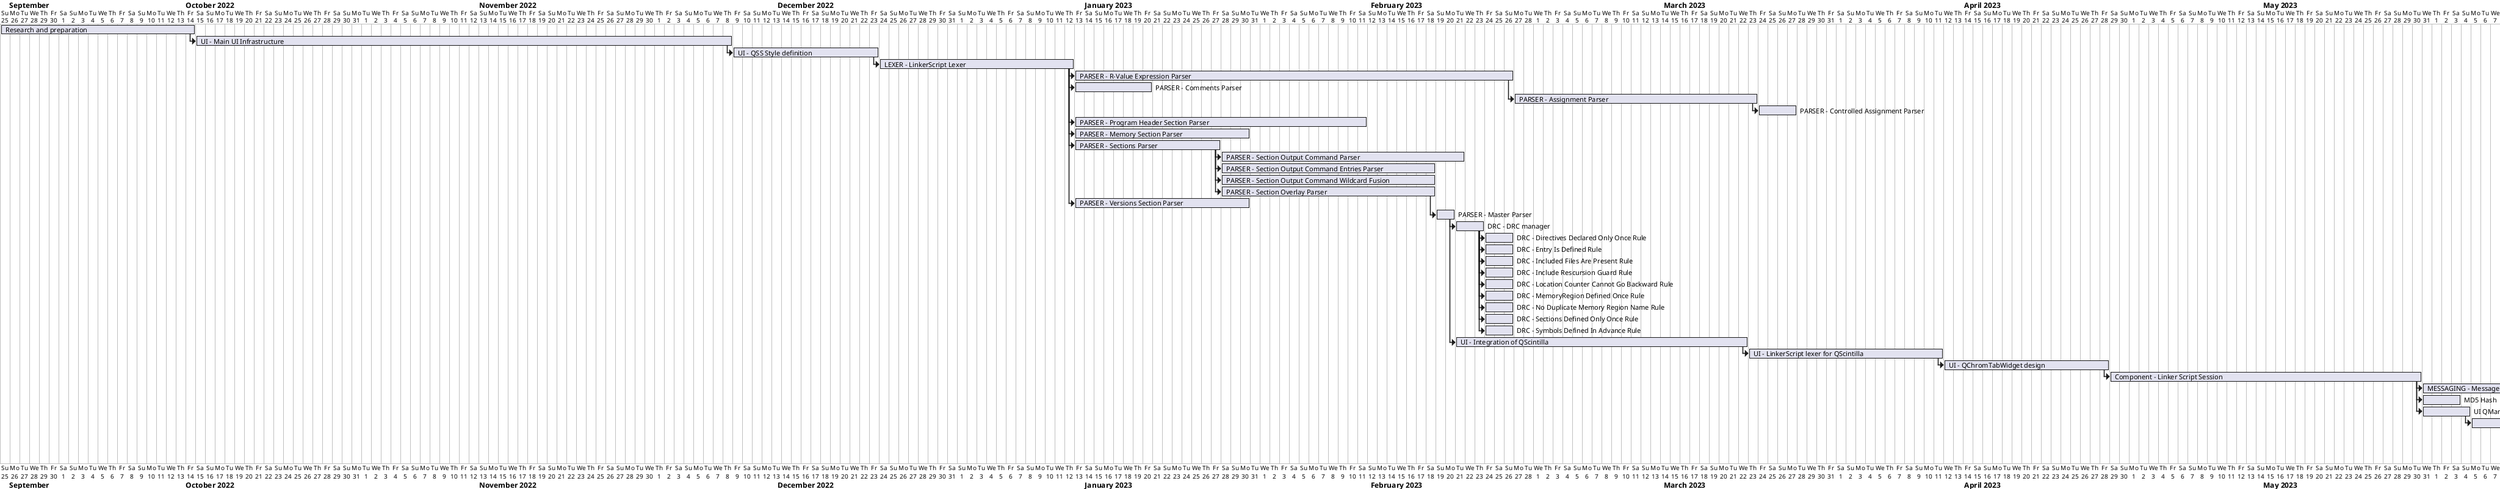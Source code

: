 @startgantt VisualLinkerScript Timeline

Project starts 2022-09-25
[ Research and preparation] requires 20 days

[ UI - Main UI Infrastructure] requires 55 days
[ UI - Main UI Infrastructure] starts at [ Research and preparation]'s end

[ UI - QSS Style definition] requires 15 days
[ UI - QSS Style definition] starts at [ UI - Main UI Infrastructure]'s end

[ LEXER - LinkerScript Lexer] requires 20 days
[ LEXER - LinkerScript Lexer] starts at [ UI - QSS Style definition]'s end

[ PARSER - R-Value Expression Parser] requires 45 days
[ PARSER - R-Value Expression Parser] starts at [ LEXER - LinkerScript Lexer]'s end
[ PARSER - Comments Parser] requires 8 days
[ PARSER - Comments Parser] starts at [ LEXER - LinkerScript Lexer]'s end

 
[ PARSER - Assignment Parser] requires 25 days
[ PARSER - Assignment Parser] starts at [ PARSER - R-Value Expression Parser]'s end
[ PARSER - Controlled Assignment Parser] requires 4 days
[ PARSER - Controlled Assignment Parser] starts at [ PARSER - Assignment Parser]'s end
[ PARSER - Program Header Section Parser] requires 30 days
[ PARSER - Program Header Section Parser] starts at [ LEXER - LinkerScript Lexer]'s end
[ PARSER - Memory Section Parser] requires 18 days
[ PARSER - Memory Section Parser] starts at [ LEXER - LinkerScript Lexer]'s end
[ PARSER - Sections Parser] requires 15 days
[ PARSER - Sections Parser] starts at [ LEXER - LinkerScript Lexer]'s end
[ PARSER - Section Output Command Parser] requires 25 days
[ PARSER - Section Output Command Parser] starts at [ PARSER - Sections Parser]'s end
[ PARSER - Section Output Command Entries Parser] requires 22 days
[ PARSER - Section Output Command Entries Parser] starts at [ PARSER - Sections Parser]'s end
[ PARSER - Section Output Command Wildcard Fusion] requires 22 days
[ PARSER - Section Output Command Wildcard Fusion] starts at [ PARSER - Sections Parser]'s end
[ PARSER - Section Overlay Parser] requires 22 days
[ PARSER - Section Overlay Parser] starts at [ PARSER - Sections Parser]'s end
[ PARSER - Versions Section Parser] requires 18 days
[ PARSER - Versions Section Parser] starts at [ LEXER - LinkerScript Lexer]'s end
[ PARSER - Master Parser] requires 2 days 
[ PARSER - Master Parser] starts at [ PARSER - Section Overlay Parser]'s end
 

[ DRC - DRC manager] requires 3 days
[ DRC - DRC manager] starts at [ PARSER - Master Parser]'s end
[ DRC - Directives Declared Only Once Rule] requires 3 days
[ DRC - Directives Declared Only Once Rule] starts at [ DRC - DRC manager]'s end
[ DRC - Entry Is Defined Rule] requires 3 days
[ DRC - Entry Is Defined Rule] starts at [ DRC - DRC manager]'s end
[ DRC - Included Files Are Present Rule] requires 3 days
[ DRC - Included Files Are Present Rule] starts at [ DRC - DRC manager]'s end
[ DRC - Include Rescursion Guard Rule] requires 3 days
[ DRC - Include Rescursion Guard Rule] starts at [ DRC - DRC manager]'s end
[ DRC - Location Counter Cannot Go Backward Rule] requires 3 days
[ DRC - Location Counter Cannot Go Backward Rule] starts at [ DRC - DRC manager]'s end
[ DRC - MemoryRegion Defined Once Rule] requires 3 days
[ DRC - MemoryRegion Defined Once Rule] starts at [ DRC - DRC manager]'s end
[ DRC - No Duplicate Memory Region Name Rule] requires 3 days
[ DRC - No Duplicate Memory Region Name Rule] starts at [ DRC - DRC manager]'s end
[ DRC - Sections Defined Only Once Rule] requires 3 days
[ DRC - Sections Defined Only Once Rule] starts at [ DRC - DRC manager]'s end
[ DRC - Symbols Defined In Advance Rule] requires 3 days 
[ DRC - Symbols Defined In Advance Rule] starts at [ DRC - DRC manager]'s end
 
[ UI - Integration of QScintilla] requires 30 days
[ UI - Integration of QScintilla] starts at [ PARSER - Master Parser]'s end
[ UI - LinkerScript lexer for QScintilla] requires 20 days
[ UI - LinkerScript lexer for QScintilla] starts at [ UI - Integration of QScintilla]'s end
 
[ UI - QChromTabWidget design] requires 17 days
[ UI - QChromTabWidget design] starts at [ UI - LinkerScript lexer for QScintilla]'s end
[ Component - Linker Script Session] requires 32 days
[ Component - Linker Script Session] starts at [ UI - QChromTabWidget design]'s end
 
[ MESSAGING - Message System And Events] requires 15 days
[ MESSAGING - Message System And Events] starts at [ Component - Linker Script Session]'s end
 
[ MD5 Hash] requires 4 day
[ MD5 Hash] starts at [ Component - Linker Script Session]'s end

[ UI QManualCheckBox] requires 5 days
[ UI QManualCheckBox] starts at [ Component - Linker Script Session]'s end
[ UI QManualSizeGrip] requires 5 days
[ UI QManualSizeGrip] starts at [ UI QManualCheckBox]'s end
 
[ UI - Search & Replace popup] requires 10 days
[ UI - Search & Replace popup] starts at [ UI QManualSizeGrip]'s end
 
[ LEXER - AutoStyler Lexer] requires 20 days
[ LEXER - AutoStyler Lexer] starts at [ UI - Search & Replace popup]'s end
 
[ Component - Memory Visualizer] requires 32 days
[ Component - Memory Visualizer] starts at [ LEXER - AutoStyler Lexer]'s end


@endgantt
